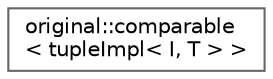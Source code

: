 digraph "Graphical Class Hierarchy"
{
 // LATEX_PDF_SIZE
  bgcolor="transparent";
  edge [fontname=Helvetica,fontsize=10,labelfontname=Helvetica,labelfontsize=10];
  node [fontname=Helvetica,fontsize=10,shape=box,height=0.2,width=0.4];
  rankdir="LR";
  Node0 [id="Node000000",label="original::comparable\l\< tupleImpl\< I, T \> \>",height=0.2,width=0.4,color="grey40", fillcolor="white", style="filled",URL="$classoriginal_1_1comparable.html",tooltip=" "];
}
